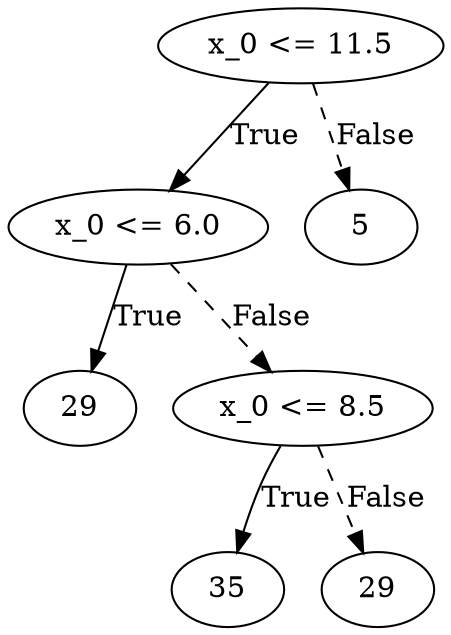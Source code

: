 digraph {
0 [label="x_0 <= 11.5"];
1 [label="x_0 <= 6.0"];
2 [label="29"];
1 -> 2 [label="True"];
3 [label="x_0 <= 8.5"];
4 [label="35"];
3 -> 4 [label="True"];
5 [label="29"];
3 -> 5 [style="dashed", label="False"];
1 -> 3 [style="dashed", label="False"];
0 -> 1 [label="True"];
6 [label="5"];
0 -> 6 [style="dashed", label="False"];

}